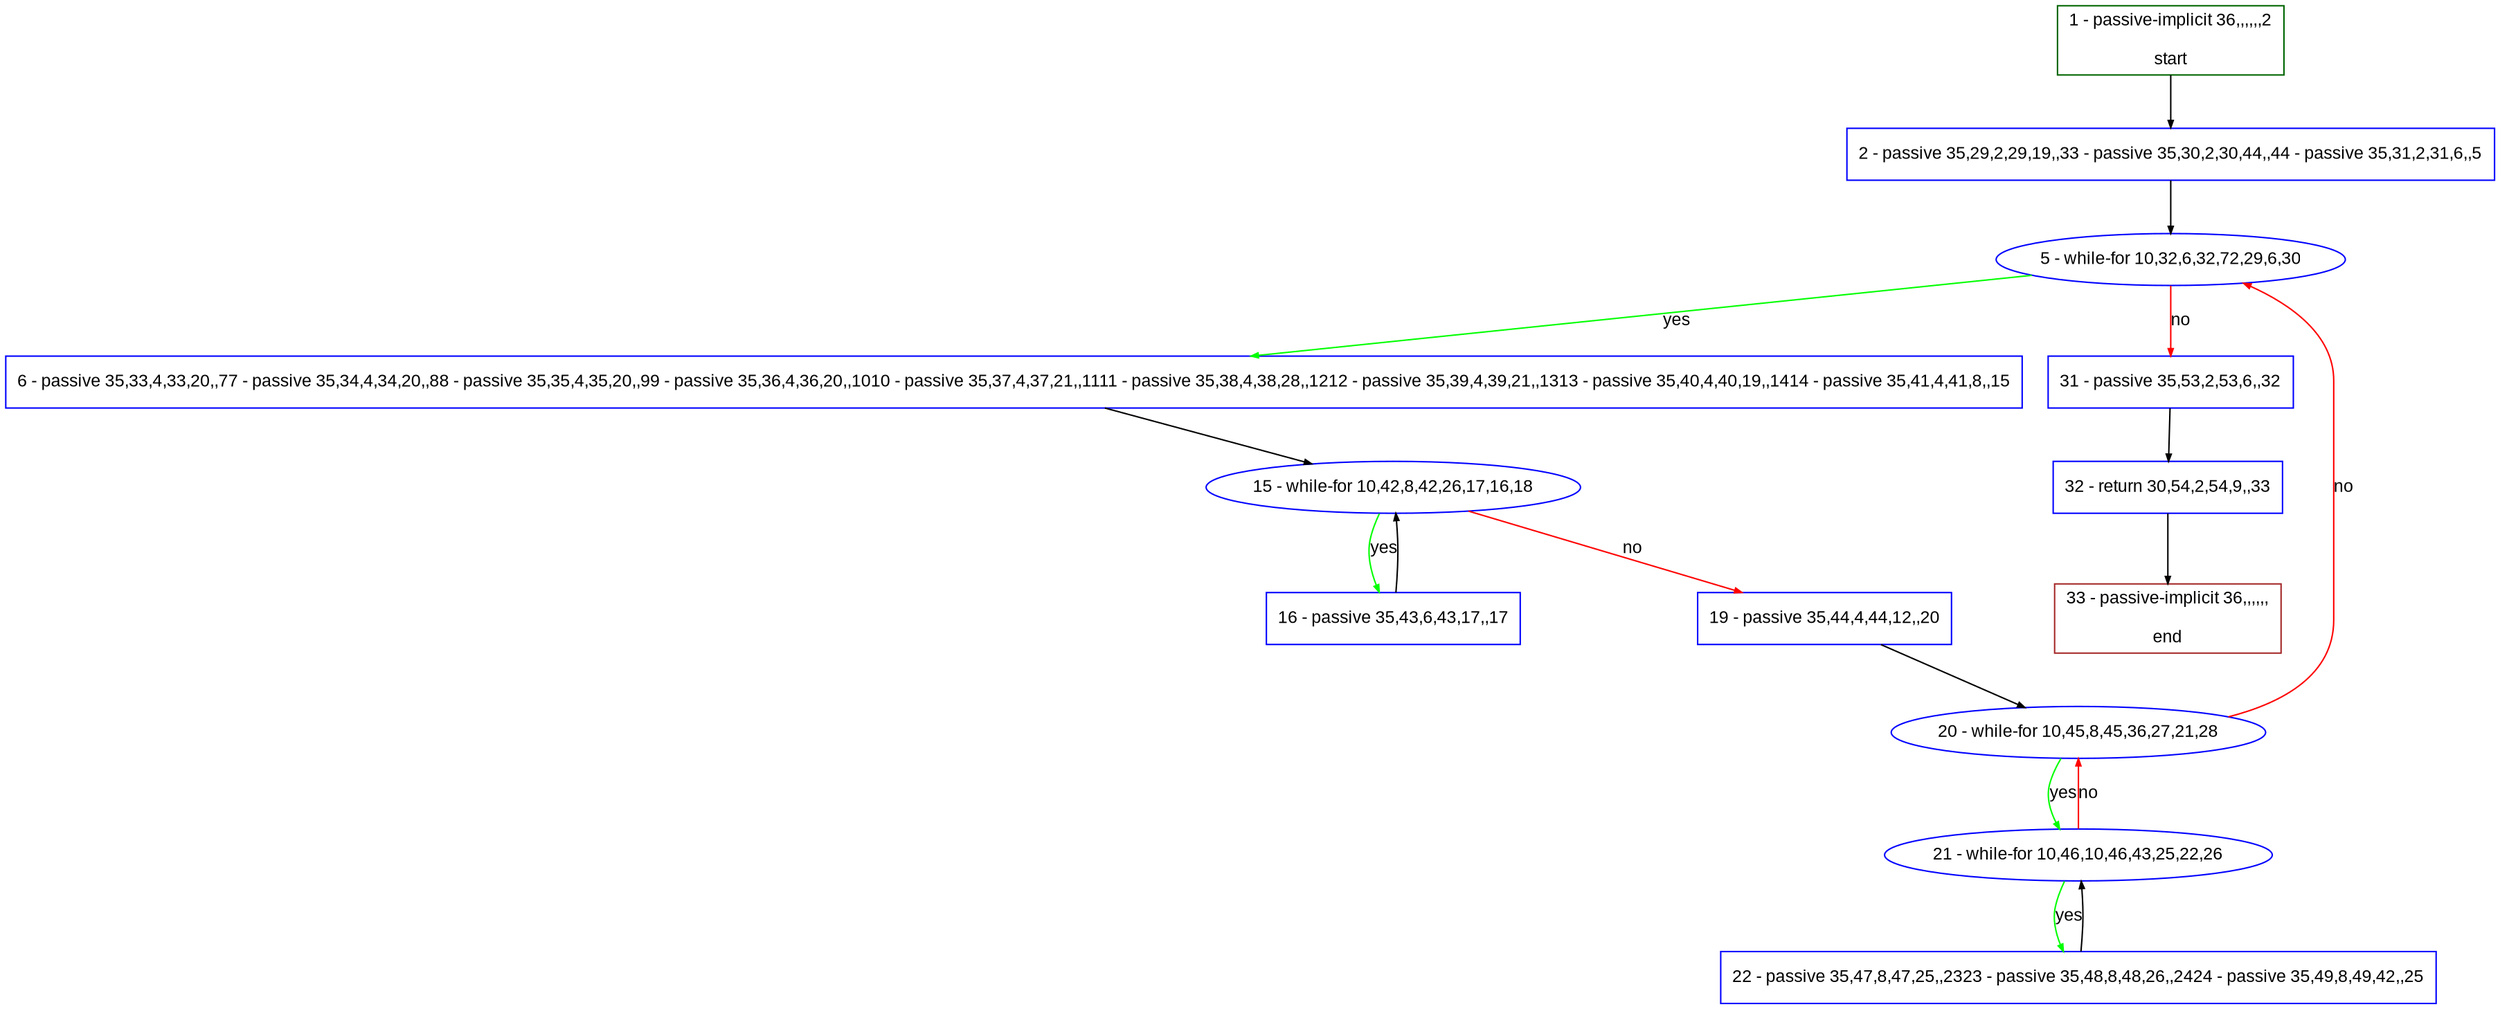 digraph "" {
  graph [pack="true", label="", fontsize="12", packmode="clust", fontname="Arial", fillcolor="#FFFFCC", bgcolor="white", style="rounded,filled", compound="true"];
  node [node_initialized="no", label="", color="grey", fontsize="12", fillcolor="white", fontname="Arial", style="filled", shape="rectangle", compound="true", fixedsize="false"];
  edge [fontcolor="black", arrowhead="normal", arrowtail="none", arrowsize="0.5", ltail="", label="", color="black", fontsize="12", lhead="", fontname="Arial", dir="forward", compound="true"];
  __N1 [label="2 - passive 35,29,2,29,19,,33 - passive 35,30,2,30,44,,44 - passive 35,31,2,31,6,,5", color="#0000ff", fillcolor="#ffffff", style="filled", shape="box"];
  __N2 [label="1 - passive-implicit 36,,,,,,2\n\nstart", color="#006400", fillcolor="#ffffff", style="filled", shape="box"];
  __N3 [label="5 - while-for 10,32,6,32,72,29,6,30", color="#0000ff", fillcolor="#ffffff", style="filled", shape="oval"];
  __N4 [label="6 - passive 35,33,4,33,20,,77 - passive 35,34,4,34,20,,88 - passive 35,35,4,35,20,,99 - passive 35,36,4,36,20,,1010 - passive 35,37,4,37,21,,1111 - passive 35,38,4,38,28,,1212 - passive 35,39,4,39,21,,1313 - passive 35,40,4,40,19,,1414 - passive 35,41,4,41,8,,15", color="#0000ff", fillcolor="#ffffff", style="filled", shape="box"];
  __N5 [label="31 - passive 35,53,2,53,6,,32", color="#0000ff", fillcolor="#ffffff", style="filled", shape="box"];
  __N6 [label="15 - while-for 10,42,8,42,26,17,16,18", color="#0000ff", fillcolor="#ffffff", style="filled", shape="oval"];
  __N7 [label="16 - passive 35,43,6,43,17,,17", color="#0000ff", fillcolor="#ffffff", style="filled", shape="box"];
  __N8 [label="19 - passive 35,44,4,44,12,,20", color="#0000ff", fillcolor="#ffffff", style="filled", shape="box"];
  __N9 [label="20 - while-for 10,45,8,45,36,27,21,28", color="#0000ff", fillcolor="#ffffff", style="filled", shape="oval"];
  __N10 [label="21 - while-for 10,46,10,46,43,25,22,26", color="#0000ff", fillcolor="#ffffff", style="filled", shape="oval"];
  __N11 [label="22 - passive 35,47,8,47,25,,2323 - passive 35,48,8,48,26,,2424 - passive 35,49,8,49,42,,25", color="#0000ff", fillcolor="#ffffff", style="filled", shape="box"];
  __N12 [label="32 - return 30,54,2,54,9,,33", color="#0000ff", fillcolor="#ffffff", style="filled", shape="box"];
  __N13 [label="33 - passive-implicit 36,,,,,,\n\nend", color="#a52a2a", fillcolor="#ffffff", style="filled", shape="box"];
  __N2 -> __N1 [arrowhead="normal", arrowtail="none", color="#000000", label="", dir="forward"];
  __N1 -> __N3 [arrowhead="normal", arrowtail="none", color="#000000", label="", dir="forward"];
  __N3 -> __N4 [arrowhead="normal", arrowtail="none", color="#00ff00", label="yes", dir="forward"];
  __N3 -> __N5 [arrowhead="normal", arrowtail="none", color="#ff0000", label="no", dir="forward"];
  __N4 -> __N6 [arrowhead="normal", arrowtail="none", color="#000000", label="", dir="forward"];
  __N6 -> __N7 [arrowhead="normal", arrowtail="none", color="#00ff00", label="yes", dir="forward"];
  __N7 -> __N6 [arrowhead="normal", arrowtail="none", color="#000000", label="", dir="forward"];
  __N6 -> __N8 [arrowhead="normal", arrowtail="none", color="#ff0000", label="no", dir="forward"];
  __N8 -> __N9 [arrowhead="normal", arrowtail="none", color="#000000", label="", dir="forward"];
  __N9 -> __N3 [arrowhead="normal", arrowtail="none", color="#ff0000", label="no", dir="forward"];
  __N9 -> __N10 [arrowhead="normal", arrowtail="none", color="#00ff00", label="yes", dir="forward"];
  __N10 -> __N9 [arrowhead="normal", arrowtail="none", color="#ff0000", label="no", dir="forward"];
  __N10 -> __N11 [arrowhead="normal", arrowtail="none", color="#00ff00", label="yes", dir="forward"];
  __N11 -> __N10 [arrowhead="normal", arrowtail="none", color="#000000", label="", dir="forward"];
  __N5 -> __N12 [arrowhead="normal", arrowtail="none", color="#000000", label="", dir="forward"];
  __N12 -> __N13 [arrowhead="normal", arrowtail="none", color="#000000", label="", dir="forward"];
}
